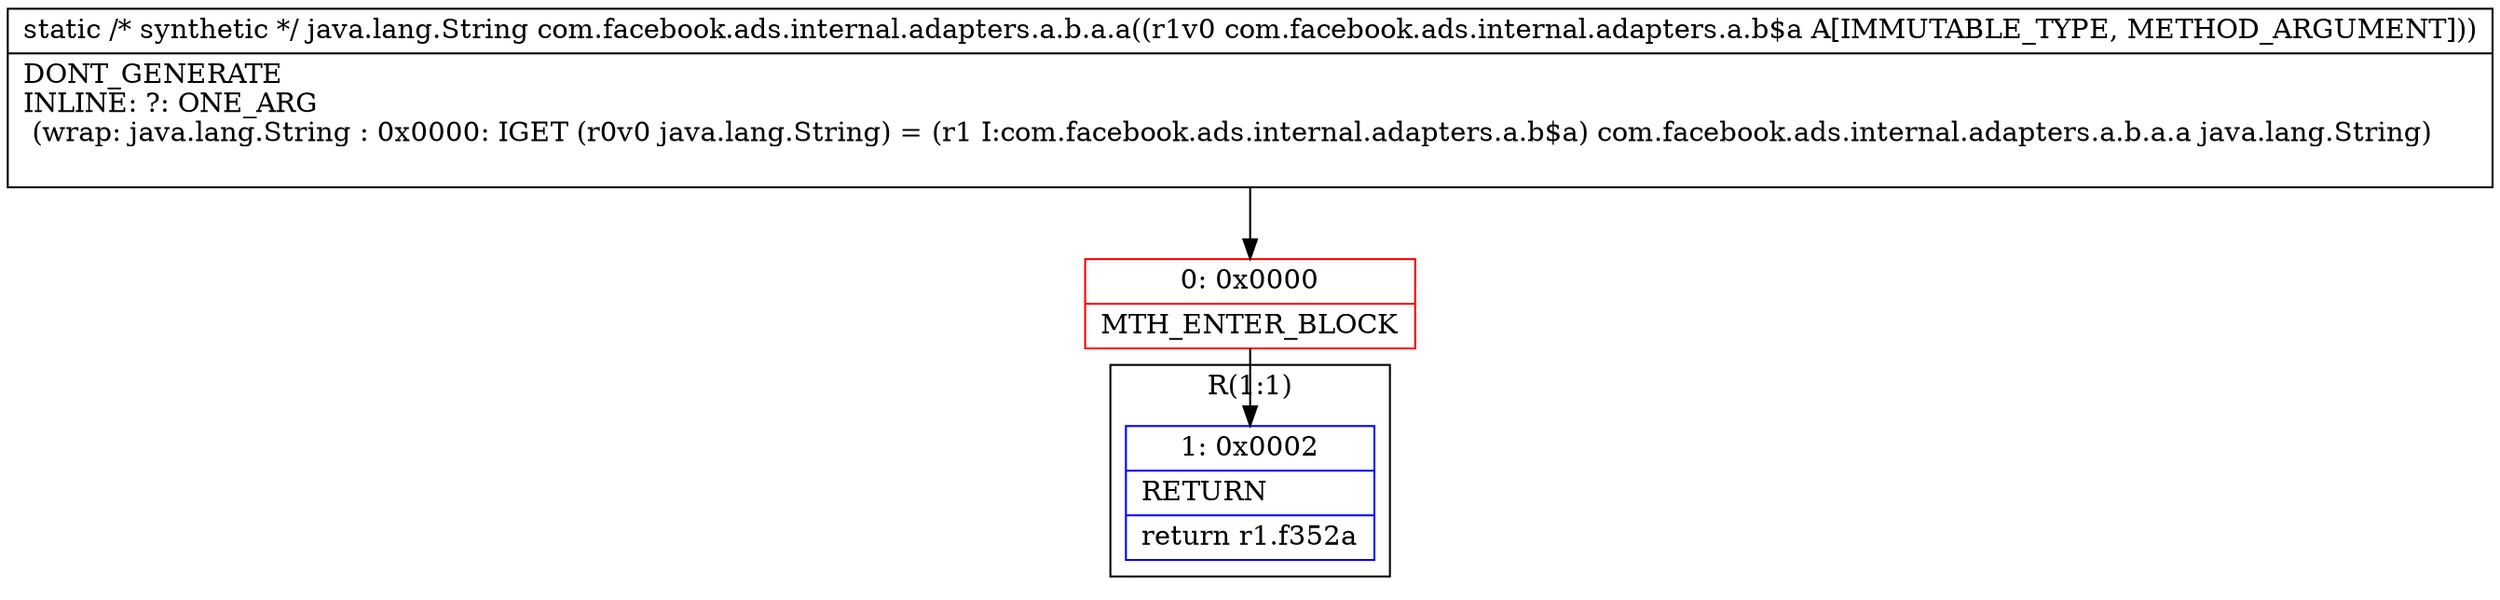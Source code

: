 digraph "CFG forcom.facebook.ads.internal.adapters.a.b.a.a(Lcom\/facebook\/ads\/internal\/adapters\/a\/b$a;)Ljava\/lang\/String;" {
subgraph cluster_Region_891097846 {
label = "R(1:1)";
node [shape=record,color=blue];
Node_1 [shape=record,label="{1\:\ 0x0002|RETURN\l|return r1.f352a\l}"];
}
Node_0 [shape=record,color=red,label="{0\:\ 0x0000|MTH_ENTER_BLOCK\l}"];
MethodNode[shape=record,label="{static \/* synthetic *\/ java.lang.String com.facebook.ads.internal.adapters.a.b.a.a((r1v0 com.facebook.ads.internal.adapters.a.b$a A[IMMUTABLE_TYPE, METHOD_ARGUMENT]))  | DONT_GENERATE\lINLINE: ?: ONE_ARG  \l  (wrap: java.lang.String : 0x0000: IGET  (r0v0 java.lang.String) = (r1 I:com.facebook.ads.internal.adapters.a.b$a) com.facebook.ads.internal.adapters.a.b.a.a java.lang.String)\l\l}"];
MethodNode -> Node_0;
Node_0 -> Node_1;
}

